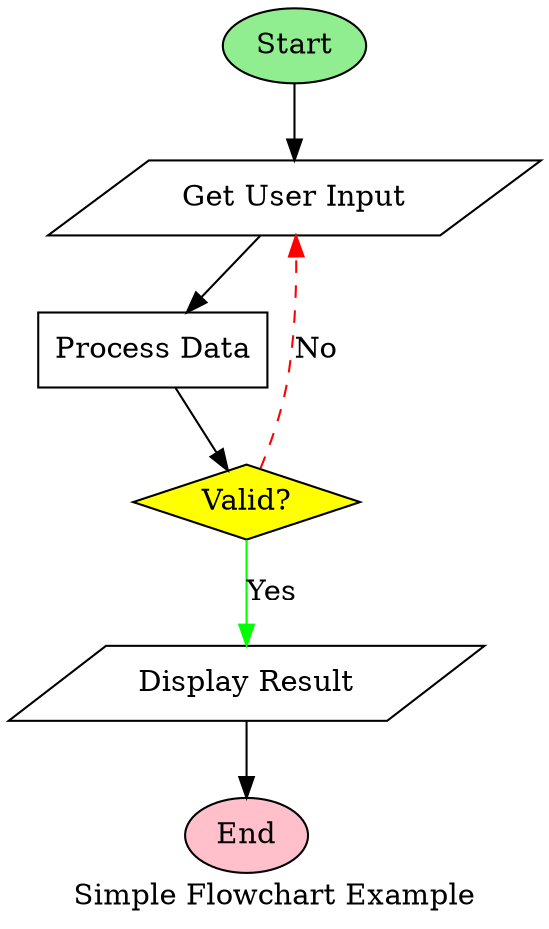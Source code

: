 digraph SimpleFlowchart {
    // Graph properties
    rankdir=TB;
    label="Simple Flowchart Example";
    
    // Node definitions
    Start [shape=ellipse, style=filled, fillcolor=lightgreen, label="Start"];
    Input [shape=parallelogram, label="Get User Input"];
    Process [shape=box, label="Process Data"];
    Decision [shape=diamond, style=filled, fillcolor=yellow, label="Valid?"];
    Output [shape=parallelogram, label="Display Result"];
    End [shape=ellipse, style=filled, fillcolor=pink, label="End"];
    
    // Edge connections
    Start -> Input;
    Input -> Process;
    Process -> Decision;
    Decision -> Output [label="Yes", color=green];
    Decision -> Input [label="No", color=red, style=dashed];
    Output -> End;
}